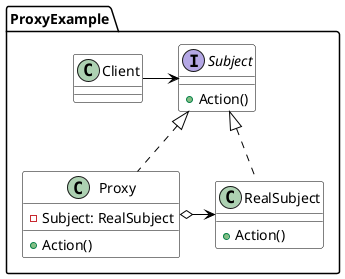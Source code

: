 @startuml
package "ProxyExample" {
    skinparam class {
	BackgroundColor White
	ArrowColor Black
	BorderColor Black
    }

    class Client {
    }

    interface Subject {
        +Action()
    }

    class Proxy {
        -Subject: RealSubject
        +Action()
    }

    class RealSubject {
        +Action()
    }

    Client -right-> Subject
    RealSubject .up.|> Subject
    Proxy .up.|> Subject
    Proxy o-right-> RealSubject

} 
@enduml